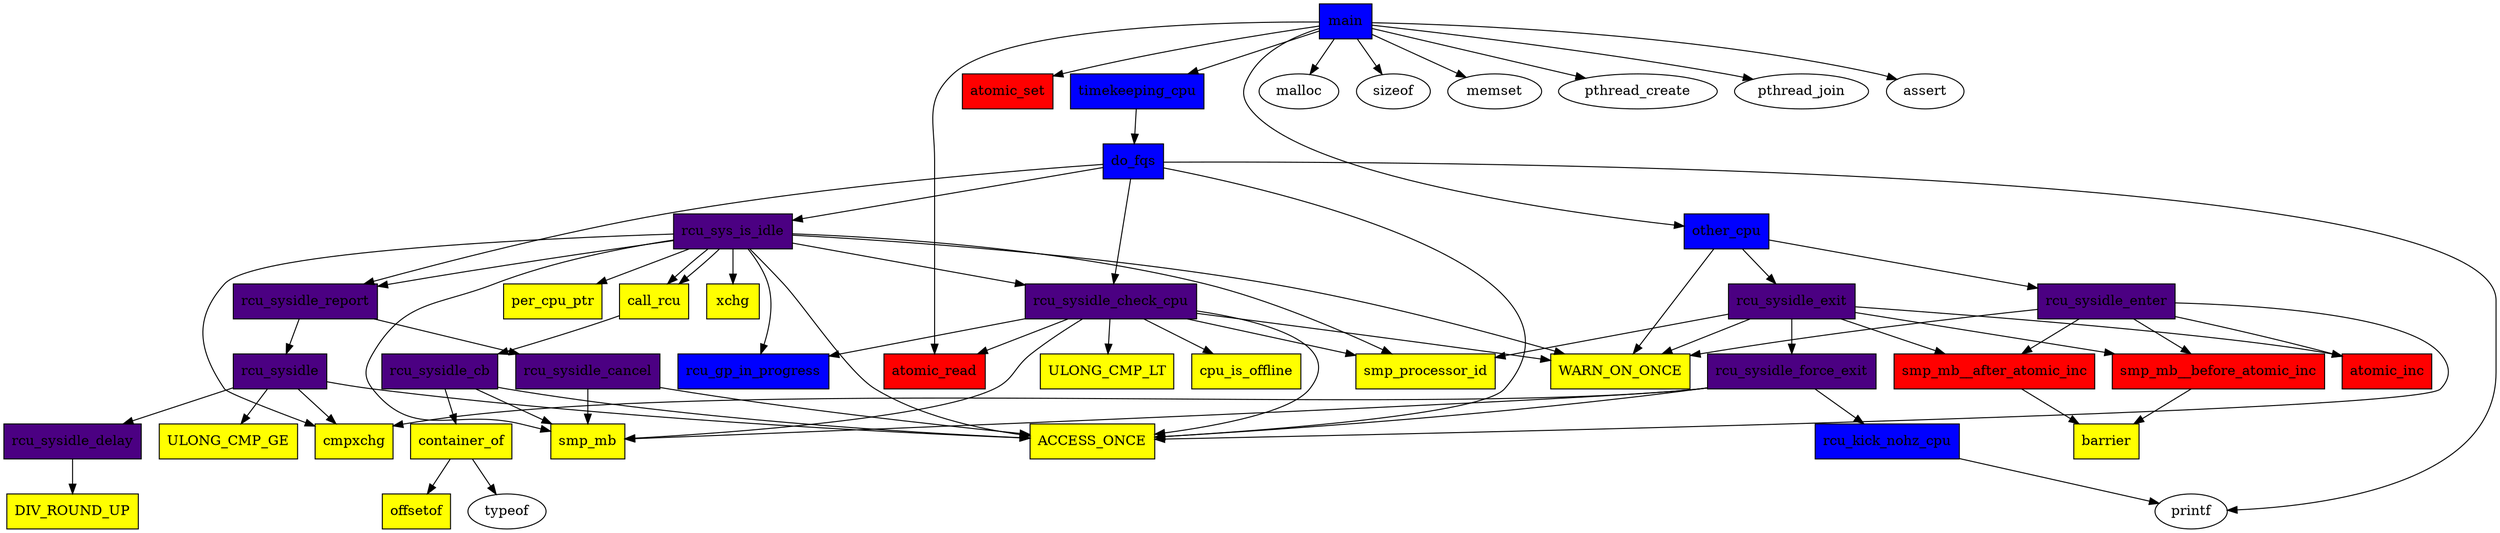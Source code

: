 digraph {

// atomic_sat.h
{ node [shape=box style=filled fillcolor=red]
  atomic_read
  atomic_set
  atomic_inc
  smp_mb__before_atomic_inc
  smp_mb__after_atomic_inc	
}


// cmpxchg_32_sat.h
{ node [shape=box style=filled fillcolor=orange]

}


// fake_sat.h
{ node [shape=box style=filled fillcolor=yellow]
  ULONG_CMP_GE
  ULONG_CMP_LT
  xchg
  cmpxchg
  barrier
  ACCESS_ONCE
  smp_mb
  offsetof
  container_of
  DIV_ROUND_UP
  call_rcu
  smp_processor_id
  WARN_ON_ONCE
  cpu_is_offline
  per_cpu_ptr
}


// rcutree.h
{ node [shape=box style=filled fillcolor=green]

}


// sysidle_sat.c 
{ node [shape=box style=filled fillcolor=blue]
  rcu_kick_nohz_cpu
  rcu_gp_in_progress
  do_fqs
  timekeeping_cpu
  other_cpu  
  main
}


// sysidle.h
{ node [shape=box style=filled fillcolor=indigo]
  rcu_sysidle_enter
  rcu_sysidle_force_exit
  rcu_sysidle_exit
  rcu_sysidle_check_cpu
  rcu_sysidle_delay
  rcu_sysidle
  rcu_sysidle_cancel  
  rcu_sysidle_report
  rcu_sysidle_cb
  rcu_sys_is_idle
}




// atomic_sat.h
smp_mb__before_atomic_inc -> { barrier }
smp_mb__after_atomic_inc -> { barrier }


// cmpxchg_32_sat.h



// fake_sat.h
container_of -> { typeof offsetof }


// rcutree.h



// sysidle_sat.c
rcu_kick_nohz_cpu -> { printf }

do_fqs -> { rcu_sysidle_check_cpu ACCESS_ONCE rcu_sysidle_report
       printf rcu_sys_is_idle }

timekeeping_cpu -> { do_fqs }

other_cpu -> { WARN_ON_ONCE rcu_sysidle_enter rcu_sysidle_exit }

main -> { malloc sizeof memset atomic_set pthread_create timekeeping_cpu
     other_cpu pthread_join assert atomic_read }




// sysidle.h
rcu_sysidle_enter -> { WARN_ON_ONCE  ACCESS_ONCE smp_mb__before_atomic_inc
		  atomic_inc smp_mb__after_atomic_inc }

rcu_sysidle_force_exit -> { ACCESS_ONCE cmpxchg rcu_kick_nohz_cpu smp_mb }

rcu_sysidle_exit -> { WARN_ON_ONCE smp_mb__before_atomic_inc atomic_inc
		 smp_mb__after_atomic_inc smp_processor_id
		 rcu_sysidle_force_exit }

rcu_sysidle_check_cpu -> { cpu_is_offline rcu_gp_in_progress WARN_ON_ONCE
		      smp_processor_id atomic_read smp_mb ACCESS_ONCE
		      ULONG_CMP_LT }

rcu_sysidle_delay -> { DIV_ROUND_UP }

rcu_sysidle -> { ACCESS_ONCE  ULONG_CMP_GE rcu_sysidle_delay cmpxchg }

rcu_sysidle_cancel -> { smp_mb ACCESS_ONCE }

rcu_sysidle_report -> { rcu_sysidle rcu_sysidle_cancel }

rcu_sysidle_cb -> { smp_mb container_of ACCESS_ONCE }

rcu_sys_is_idle -> { ACCESS_ONCE WARN_ON_ONCE smp_processor_id per_cpu_ptr
		rcu_sysidle_check_cpu rcu_sysidle_report cmpxchg smp_mb
		rcu_gp_in_progress xchg call_rcu }

rcu_sys_is_idle -> call_rcu -> rcu_sysidle_cb

}
